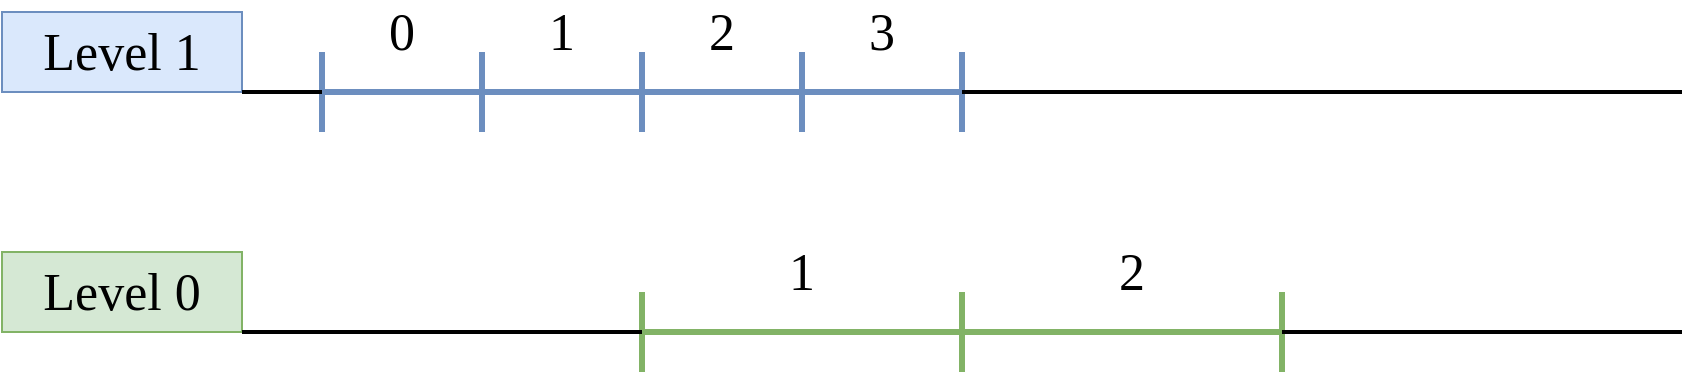 <mxfile version="13.6.2" type="device"><diagram id="9dVkHc3V8u5kwesPMtCR" name="Page-1"><mxGraphModel dx="1088" dy="986" grid="1" gridSize="10" guides="1" tooltips="1" connect="1" arrows="1" fold="1" page="1" pageScale="1" pageWidth="1169" pageHeight="827" math="0" shadow="0"><root><mxCell id="0"/><mxCell id="1" parent="0"/><mxCell id="DuA9Z4ErCeIGLZYB236A-1" value="" style="endArrow=none;html=1;strokeWidth=3;fillColor=#dae8fc;strokeColor=#6c8ebf;" edge="1" parent="1"><mxGeometry width="50" height="50" relative="1" as="geometry"><mxPoint x="200" y="280" as="sourcePoint"/><mxPoint x="520" y="280" as="targetPoint"/></mxGeometry></mxCell><mxCell id="DuA9Z4ErCeIGLZYB236A-2" value="" style="endArrow=none;html=1;strokeWidth=3;fillColor=#dae8fc;strokeColor=#6c8ebf;" edge="1" parent="1"><mxGeometry width="50" height="50" relative="1" as="geometry"><mxPoint x="200" y="300" as="sourcePoint"/><mxPoint x="200" y="260" as="targetPoint"/></mxGeometry></mxCell><mxCell id="DuA9Z4ErCeIGLZYB236A-3" value="" style="endArrow=none;html=1;strokeWidth=3;fillColor=#dae8fc;strokeColor=#6c8ebf;" edge="1" parent="1"><mxGeometry width="50" height="50" relative="1" as="geometry"><mxPoint x="280" y="300" as="sourcePoint"/><mxPoint x="280" y="260" as="targetPoint"/></mxGeometry></mxCell><mxCell id="DuA9Z4ErCeIGLZYB236A-4" value="" style="endArrow=none;html=1;strokeWidth=3;fillColor=#dae8fc;strokeColor=#6c8ebf;" edge="1" parent="1"><mxGeometry width="50" height="50" relative="1" as="geometry"><mxPoint x="360" y="300" as="sourcePoint"/><mxPoint x="360" y="260" as="targetPoint"/></mxGeometry></mxCell><mxCell id="DuA9Z4ErCeIGLZYB236A-5" value="" style="endArrow=none;html=1;strokeWidth=3;fillColor=#dae8fc;strokeColor=#6c8ebf;" edge="1" parent="1"><mxGeometry width="50" height="50" relative="1" as="geometry"><mxPoint x="440" y="300" as="sourcePoint"/><mxPoint x="440" y="260" as="targetPoint"/></mxGeometry></mxCell><mxCell id="DuA9Z4ErCeIGLZYB236A-6" value="" style="endArrow=none;html=1;strokeWidth=3;fillColor=#dae8fc;strokeColor=#6c8ebf;" edge="1" parent="1"><mxGeometry width="50" height="50" relative="1" as="geometry"><mxPoint x="520" y="300" as="sourcePoint"/><mxPoint x="520" y="260" as="targetPoint"/></mxGeometry></mxCell><mxCell id="DuA9Z4ErCeIGLZYB236A-7" value="" style="endArrow=none;html=1;strokeWidth=3;fillColor=#d5e8d4;strokeColor=#82b366;" edge="1" parent="1"><mxGeometry width="50" height="50" relative="1" as="geometry"><mxPoint x="360" y="400" as="sourcePoint"/><mxPoint x="680" y="400" as="targetPoint"/></mxGeometry></mxCell><mxCell id="DuA9Z4ErCeIGLZYB236A-10" value="" style="endArrow=none;html=1;strokeWidth=3;fillColor=#d5e8d4;strokeColor=#82b366;" edge="1" parent="1"><mxGeometry width="50" height="50" relative="1" as="geometry"><mxPoint x="360" y="420" as="sourcePoint"/><mxPoint x="360" y="380" as="targetPoint"/></mxGeometry></mxCell><mxCell id="DuA9Z4ErCeIGLZYB236A-11" value="" style="endArrow=none;html=1;strokeWidth=3;fillColor=#d5e8d4;strokeColor=#82b366;" edge="1" parent="1"><mxGeometry width="50" height="50" relative="1" as="geometry"><mxPoint x="680" y="420" as="sourcePoint"/><mxPoint x="680" y="380" as="targetPoint"/></mxGeometry></mxCell><mxCell id="DuA9Z4ErCeIGLZYB236A-12" value="" style="endArrow=none;html=1;strokeWidth=3;fillColor=#d5e8d4;strokeColor=#82b366;" edge="1" parent="1"><mxGeometry width="50" height="50" relative="1" as="geometry"><mxPoint x="520" y="420" as="sourcePoint"/><mxPoint x="520" y="380" as="targetPoint"/></mxGeometry></mxCell><mxCell id="DuA9Z4ErCeIGLZYB236A-13" value="0" style="text;html=1;strokeColor=none;fillColor=none;align=center;verticalAlign=middle;whiteSpace=wrap;rounded=0;fontFamily=Spectral;fontSize=26;strokeWidth=3;" vertex="1" parent="1"><mxGeometry x="220" y="240" width="40" height="20" as="geometry"/></mxCell><mxCell id="DuA9Z4ErCeIGLZYB236A-14" value="1" style="text;html=1;strokeColor=none;fillColor=none;align=center;verticalAlign=middle;whiteSpace=wrap;rounded=0;fontFamily=Spectral;fontSize=26;strokeWidth=3;" vertex="1" parent="1"><mxGeometry x="300" y="240" width="40" height="20" as="geometry"/></mxCell><mxCell id="DuA9Z4ErCeIGLZYB236A-15" value="2" style="text;html=1;strokeColor=none;fillColor=none;align=center;verticalAlign=middle;whiteSpace=wrap;rounded=0;fontFamily=Spectral;fontSize=26;strokeWidth=3;" vertex="1" parent="1"><mxGeometry x="380" y="240" width="40" height="20" as="geometry"/></mxCell><mxCell id="DuA9Z4ErCeIGLZYB236A-16" value="3" style="text;html=1;strokeColor=none;fillColor=none;align=center;verticalAlign=middle;whiteSpace=wrap;rounded=0;fontFamily=Spectral;fontSize=26;strokeWidth=3;" vertex="1" parent="1"><mxGeometry x="460" y="240" width="40" height="20" as="geometry"/></mxCell><mxCell id="DuA9Z4ErCeIGLZYB236A-17" value="1" style="text;html=1;strokeColor=none;fillColor=none;align=center;verticalAlign=middle;whiteSpace=wrap;rounded=0;fontFamily=Spectral;fontSize=26;strokeWidth=3;" vertex="1" parent="1"><mxGeometry x="420" y="360" width="40" height="20" as="geometry"/></mxCell><mxCell id="DuA9Z4ErCeIGLZYB236A-18" value="2" style="text;html=1;strokeColor=none;fillColor=none;align=center;verticalAlign=middle;whiteSpace=wrap;rounded=0;fontFamily=Spectral;fontSize=26;strokeWidth=3;" vertex="1" parent="1"><mxGeometry x="585" y="360" width="40" height="20" as="geometry"/></mxCell><mxCell id="DuA9Z4ErCeIGLZYB236A-19" value="Level 1" style="text;html=1;strokeColor=#6c8ebf;fillColor=#dae8fc;align=center;verticalAlign=middle;whiteSpace=wrap;rounded=0;fontFamily=Spectral;fontSize=26;" vertex="1" parent="1"><mxGeometry x="40" y="240" width="120" height="40" as="geometry"/></mxCell><mxCell id="DuA9Z4ErCeIGLZYB236A-20" value="Level 0" style="text;html=1;strokeColor=#82b366;fillColor=#d5e8d4;align=center;verticalAlign=middle;whiteSpace=wrap;rounded=0;fontFamily=Spectral;fontSize=26;" vertex="1" parent="1"><mxGeometry x="40" y="360" width="120" height="40" as="geometry"/></mxCell><mxCell id="DuA9Z4ErCeIGLZYB236A-21" value="" style="endArrow=none;html=1;strokeWidth=2;fontFamily=Spectral;fontSize=26;exitX=1;exitY=1;exitDx=0;exitDy=0;" edge="1" parent="1" source="DuA9Z4ErCeIGLZYB236A-20"><mxGeometry width="50" height="50" relative="1" as="geometry"><mxPoint x="410" y="530" as="sourcePoint"/><mxPoint x="360" y="400" as="targetPoint"/></mxGeometry></mxCell><mxCell id="DuA9Z4ErCeIGLZYB236A-22" value="" style="endArrow=none;html=1;strokeWidth=2;fontFamily=Spectral;fontSize=26;exitX=1;exitY=1;exitDx=0;exitDy=0;" edge="1" parent="1"><mxGeometry width="50" height="50" relative="1" as="geometry"><mxPoint x="680" y="400" as="sourcePoint"/><mxPoint x="880" y="400" as="targetPoint"/></mxGeometry></mxCell><mxCell id="DuA9Z4ErCeIGLZYB236A-23" value="" style="endArrow=none;html=1;strokeWidth=2;fontFamily=Spectral;fontSize=26;" edge="1" parent="1"><mxGeometry width="50" height="50" relative="1" as="geometry"><mxPoint x="880" y="280" as="sourcePoint"/><mxPoint x="520" y="280" as="targetPoint"/></mxGeometry></mxCell><mxCell id="DuA9Z4ErCeIGLZYB236A-24" value="" style="endArrow=none;html=1;strokeWidth=2;fontFamily=Spectral;fontSize=26;exitX=1;exitY=1;exitDx=0;exitDy=0;" edge="1" parent="1" source="DuA9Z4ErCeIGLZYB236A-19"><mxGeometry width="50" height="50" relative="1" as="geometry"><mxPoint x="410" y="530" as="sourcePoint"/><mxPoint x="200" y="280" as="targetPoint"/></mxGeometry></mxCell></root></mxGraphModel></diagram></mxfile>
